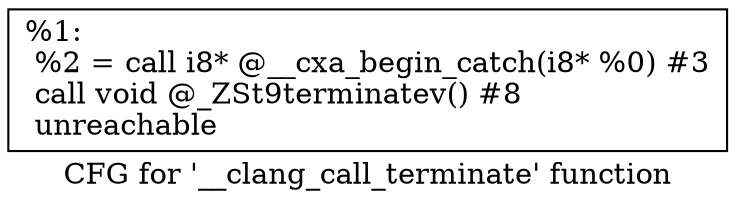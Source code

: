 digraph "CFG for '__clang_call_terminate' function" {
	label="CFG for '__clang_call_terminate' function";

	Node0x19fb470 [shape=record,label="{%1:\l  %2 = call i8* @__cxa_begin_catch(i8* %0) #3\l  call void @_ZSt9terminatev() #8\l  unreachable\l}"];
}
